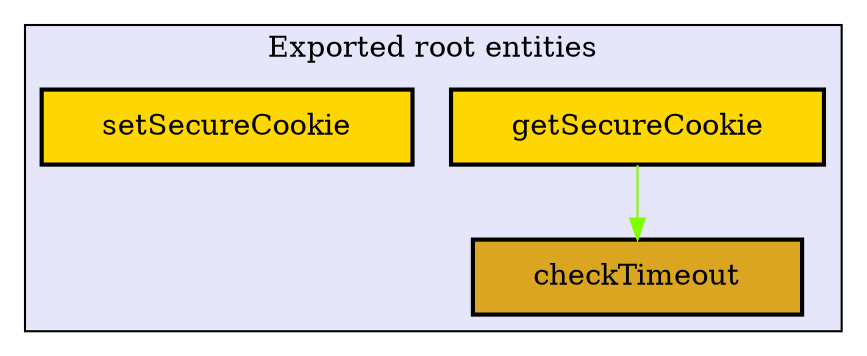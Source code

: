 digraph "Levels within Snap.Snaplet.Session.SecureCookie" {
    node [margin="0.4,0.1"
         ,style=filled];
    subgraph cluster_0 {
        graph [label="Exported root entities"
              ,style=filled
              ,fillcolor=lavender];
        1 [label=checkTimeout
          ,shape=box
          ,fillcolor=goldenrod
          ,style="filled,bold"];
        2 [label=getSecureCookie
          ,shape=box
          ,fillcolor=gold
          ,style="filled,bold"];
        3 [label=setSecureCookie
          ,shape=box
          ,fillcolor=gold
          ,style="filled,bold"];
    }
    2 -> 1 [penwidth=1
           ,color=chartreuse];
}
